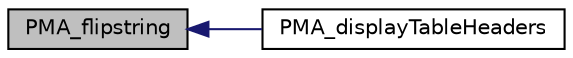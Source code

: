 digraph G
{
  edge [fontname="Helvetica",fontsize="10",labelfontname="Helvetica",labelfontsize="10"];
  node [fontname="Helvetica",fontsize="10",shape=record];
  rankdir="LR";
  Node1 [label="PMA_flipstring",height=0.2,width=0.4,color="black", fillcolor="grey75", style="filled" fontcolor="black"];
  Node1 -> Node2 [dir="back",color="midnightblue",fontsize="10",style="solid",fontname="Helvetica"];
  Node2 [label="PMA_displayTableHeaders",height=0.2,width=0.4,color="black", fillcolor="white", style="filled",URL="$display__tbl_8lib_8php.html#aae4044b44dccb4059685ea603dc52e9e",tooltip="Displays the headers of the results table."];
}
